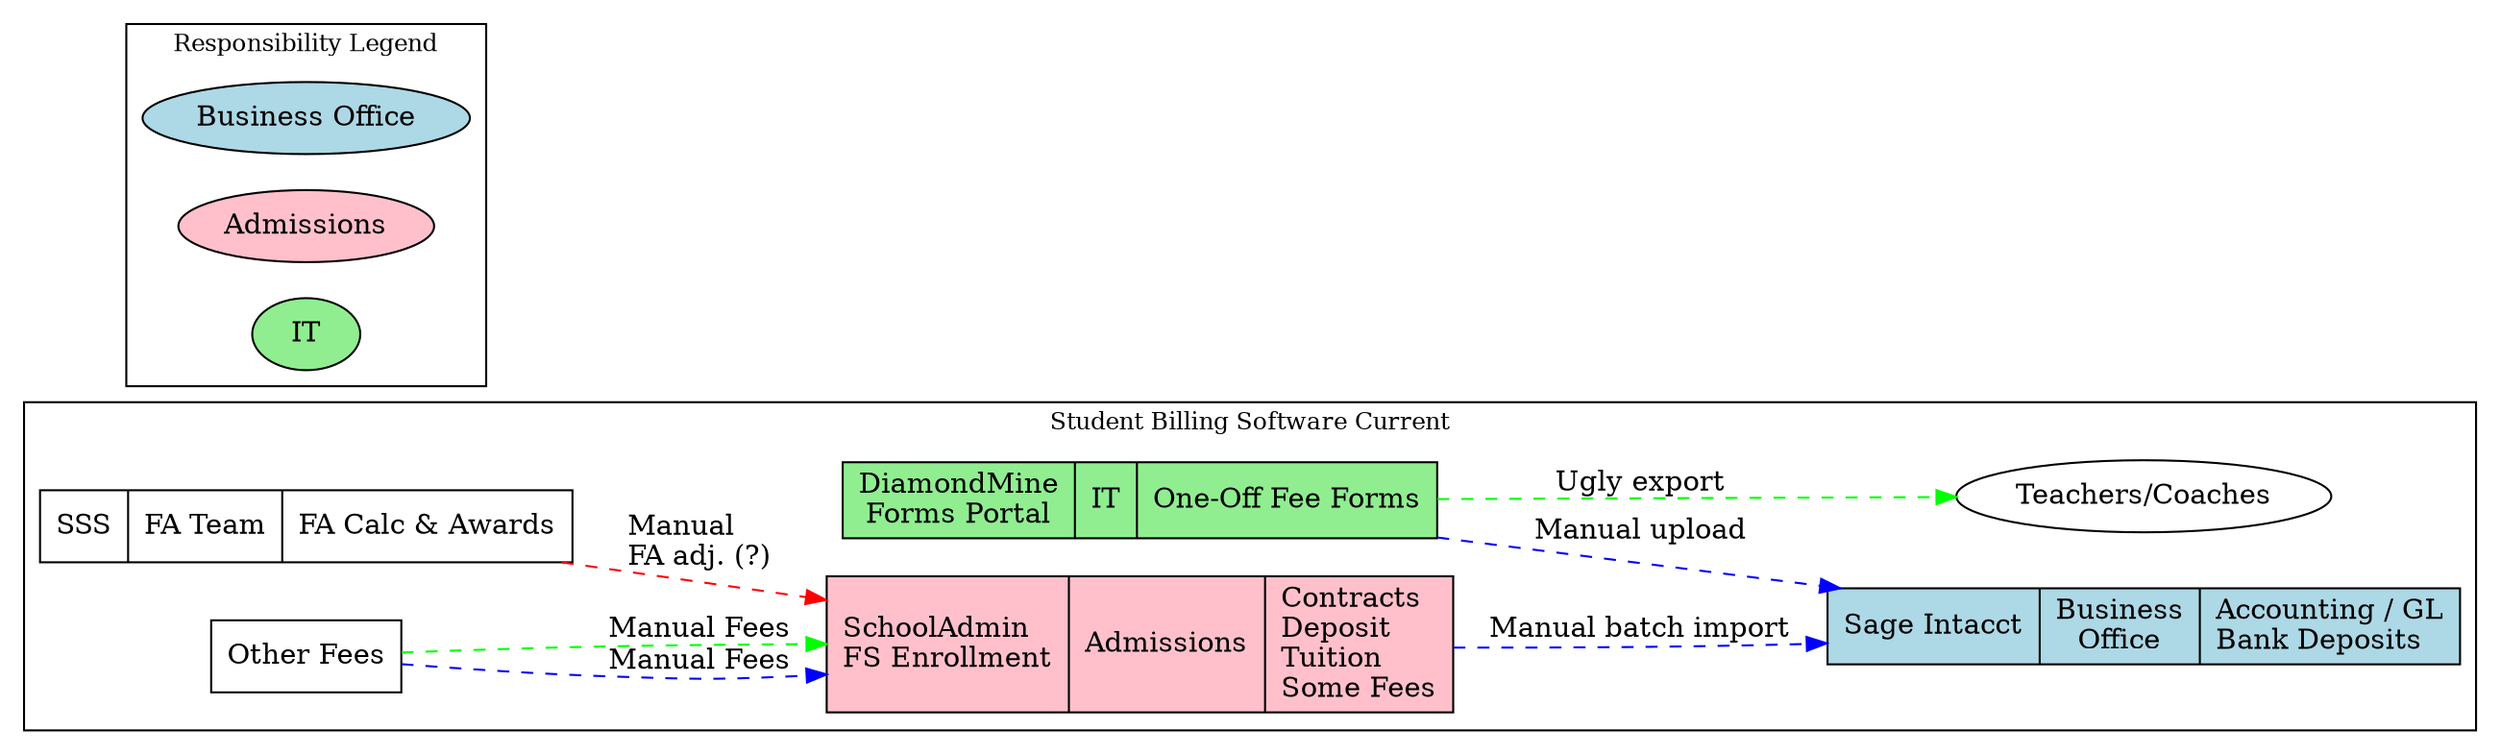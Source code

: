digraph current_v3 {
    fontsize=10
    rankdir=LR

    /* === Swim-lane clusters === */
    subgraph cluster_sys {
        style=filled  color=black fillcolor=white  label="Student Billing Software Current"  fontsize=12
        SSS  [shape=record label="{SSS|FA Team|FA Calc & Awards\l}"]
        SA   [shape=record style=filled fillcolor=pink label="{SchoolAdmin\lFS Enrollment|Admissions|Contracts\lDeposit\lTuition\lSome Fees\l}"]
        DM   [shape=record style=filled fillcolor=lightgreen label="{DiamondMine\lForms Portal|IT|One-Off Fee Forms\l}"]
        Sage [shape=record style=filled fillcolor=lightblue label="{Sage Intacct|Business\lOffice|Accounting / GL\lBank Deposits\l}"]
        Other [shape = record label="Other Fees"]
        Teach [label="Teachers/Coaches"]
    }
    subgraph cluster_people {
    style=filled  color=black fillcolor=white  label="Responsibility Legend"  fontsize=12
    BO  [shape=ellipse style=filled fillcolor=lightblue label="Business Office"]
    ADM [shape=ellipse style=filled fillcolor=pink label="Admissions"]
    IT  [shape=ellipse style=filled fillcolor=lightgreen label="IT"]
}

    /* === Flows (colored by responsibility) === */
    SSS -> SA   [label="Manual\lFA adj. (?)"  style=dashed color=red]                 // BO
    Other  -> SA   [label="Manual Fees"      style=dashed color=blue]    // BO
    SA  -> Sage [label="Manual batch import"    style=dashed color=blue]                 // BO
    DM  -> Sage [label="Manual upload" style=dashed color=blue]  // BO
    DM -> Teach [label="Ugly export" style=dashed color=green]
    Other  -> SA   [label="Manual Fees"      style=dashed color=green]    // BO

}